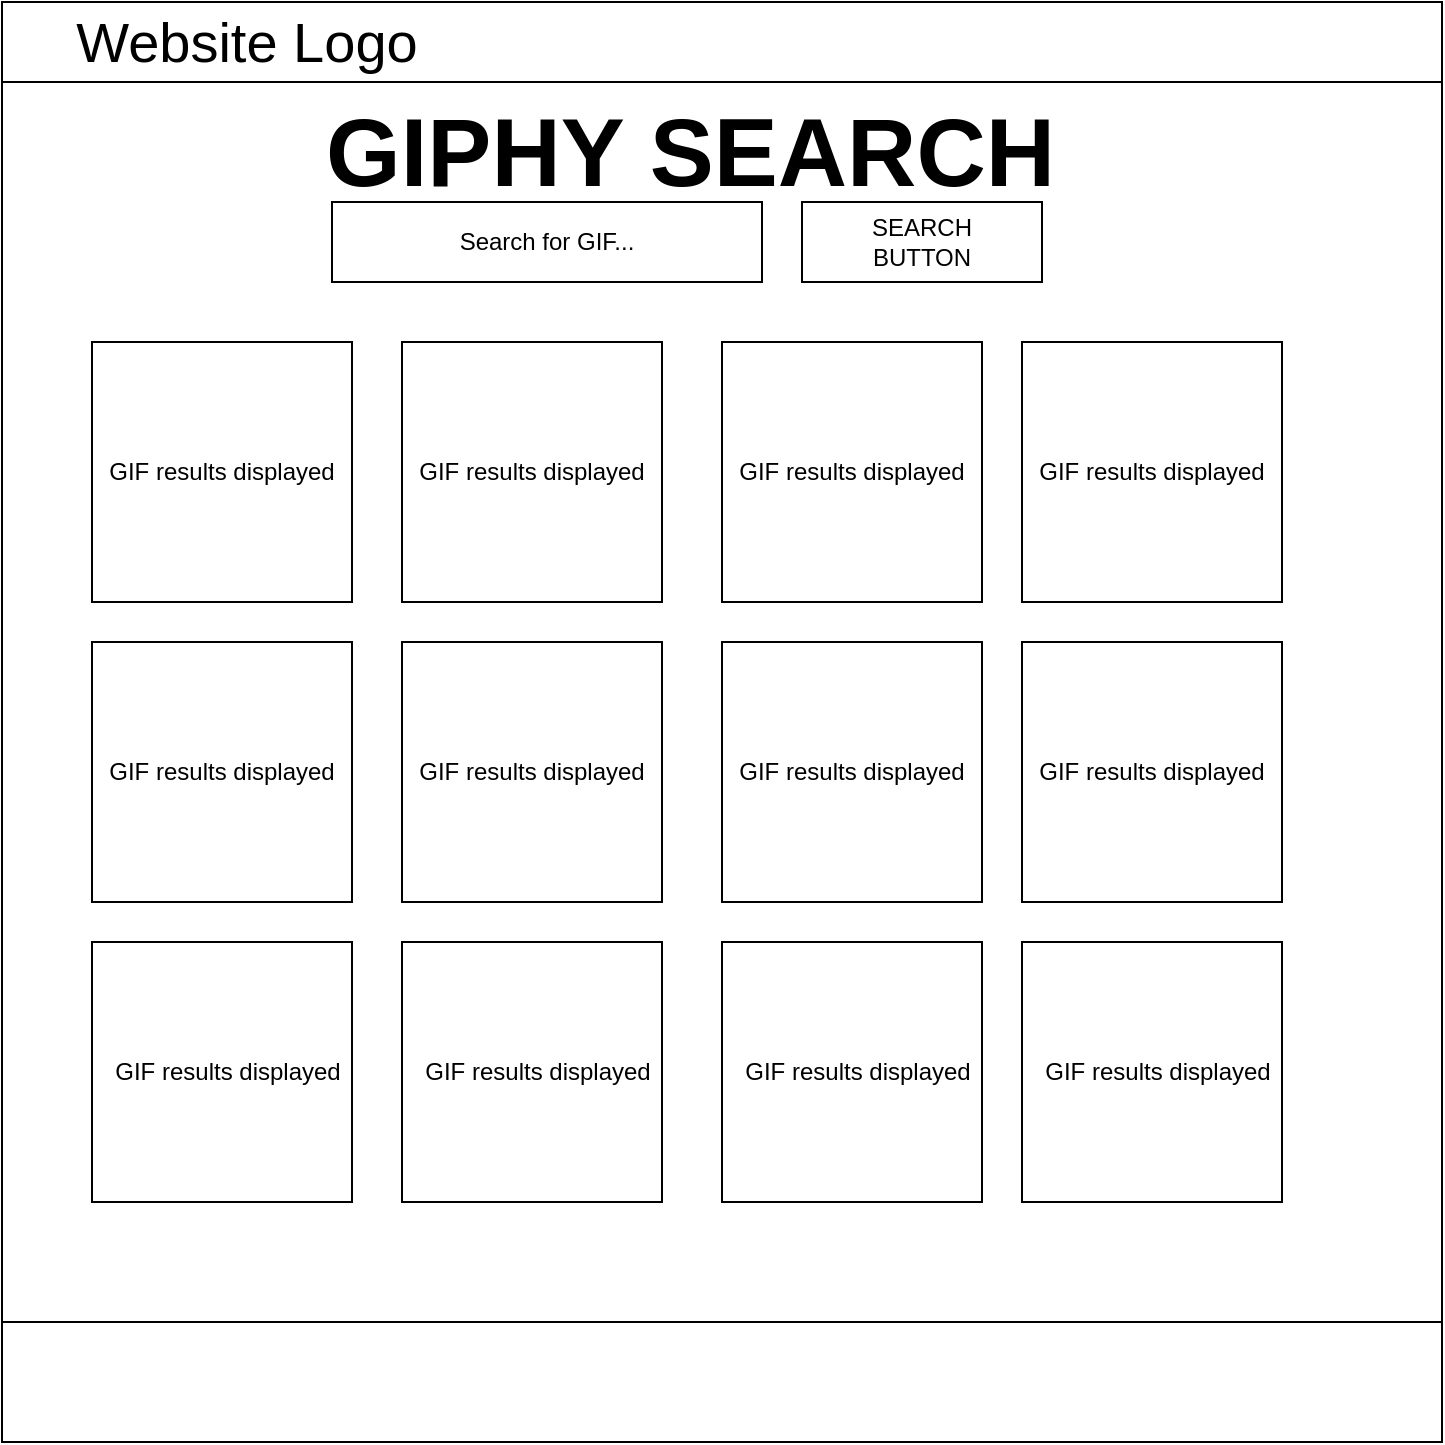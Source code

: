 <mxfile version="24.7.16">
  <diagram name="Page-1" id="O4QpBq0s-QUGAf6Hi9pV">
    <mxGraphModel dx="1434" dy="738" grid="1" gridSize="10" guides="1" tooltips="1" connect="1" arrows="1" fold="1" page="1" pageScale="1" pageWidth="850" pageHeight="1100" math="0" shadow="0">
      <root>
        <mxCell id="0" />
        <mxCell id="1" parent="0" />
        <mxCell id="EX7HJN2xVCYqK3CvbIh4-1" value="" style="whiteSpace=wrap;html=1;aspect=fixed;" vertex="1" parent="1">
          <mxGeometry x="80" y="80" width="720" height="720" as="geometry" />
        </mxCell>
        <mxCell id="EX7HJN2xVCYqK3CvbIh4-2" value="" style="rounded=0;whiteSpace=wrap;html=1;" vertex="1" parent="1">
          <mxGeometry x="80" y="80" width="720" height="40" as="geometry" />
        </mxCell>
        <mxCell id="EX7HJN2xVCYqK3CvbIh4-3" value="" style="rounded=0;whiteSpace=wrap;html=1;" vertex="1" parent="1">
          <mxGeometry x="80" y="740" width="720" height="60" as="geometry" />
        </mxCell>
        <mxCell id="EX7HJN2xVCYqK3CvbIh4-4" value="&lt;h1 style=&quot;margin-top: 0px; font-size: 48px;&quot;&gt;GIPHY SEARCH&lt;/h1&gt;" style="text;html=1;whiteSpace=wrap;overflow=hidden;rounded=0;" vertex="1" parent="1">
          <mxGeometry x="240" y="120" width="370" height="60" as="geometry" />
        </mxCell>
        <mxCell id="EX7HJN2xVCYqK3CvbIh4-5" value="" style="rounded=0;whiteSpace=wrap;html=1;" vertex="1" parent="1">
          <mxGeometry x="245" y="180" width="215" height="40" as="geometry" />
        </mxCell>
        <mxCell id="EX7HJN2xVCYqK3CvbIh4-7" value="Search for GIF..." style="text;html=1;align=center;verticalAlign=middle;whiteSpace=wrap;rounded=0;" vertex="1" parent="1">
          <mxGeometry x="255" y="185" width="195" height="30" as="geometry" />
        </mxCell>
        <mxCell id="EX7HJN2xVCYqK3CvbIh4-9" value="" style="rounded=0;whiteSpace=wrap;html=1;" vertex="1" parent="1">
          <mxGeometry x="480" y="180" width="120" height="40" as="geometry" />
        </mxCell>
        <mxCell id="EX7HJN2xVCYqK3CvbIh4-10" value="SEARCH BUTTON" style="text;html=1;align=center;verticalAlign=middle;whiteSpace=wrap;rounded=0;" vertex="1" parent="1">
          <mxGeometry x="510" y="185" width="60" height="30" as="geometry" />
        </mxCell>
        <mxCell id="EX7HJN2xVCYqK3CvbIh4-13" value="" style="whiteSpace=wrap;html=1;aspect=fixed;" vertex="1" parent="1">
          <mxGeometry x="125" y="250" width="130" height="130" as="geometry" />
        </mxCell>
        <mxCell id="EX7HJN2xVCYqK3CvbIh4-14" value="" style="whiteSpace=wrap;html=1;aspect=fixed;" vertex="1" parent="1">
          <mxGeometry x="280" y="250" width="130" height="130" as="geometry" />
        </mxCell>
        <mxCell id="EX7HJN2xVCYqK3CvbIh4-15" value="" style="whiteSpace=wrap;html=1;aspect=fixed;" vertex="1" parent="1">
          <mxGeometry x="440" y="250" width="130" height="130" as="geometry" />
        </mxCell>
        <mxCell id="EX7HJN2xVCYqK3CvbIh4-16" value="" style="whiteSpace=wrap;html=1;aspect=fixed;" vertex="1" parent="1">
          <mxGeometry x="590" y="250" width="130" height="130" as="geometry" />
        </mxCell>
        <mxCell id="EX7HJN2xVCYqK3CvbIh4-17" value="" style="whiteSpace=wrap;html=1;aspect=fixed;" vertex="1" parent="1">
          <mxGeometry x="125" y="400" width="130" height="130" as="geometry" />
        </mxCell>
        <mxCell id="EX7HJN2xVCYqK3CvbIh4-18" value="" style="whiteSpace=wrap;html=1;aspect=fixed;" vertex="1" parent="1">
          <mxGeometry x="280" y="400" width="130" height="130" as="geometry" />
        </mxCell>
        <mxCell id="EX7HJN2xVCYqK3CvbIh4-19" value="" style="whiteSpace=wrap;html=1;aspect=fixed;" vertex="1" parent="1">
          <mxGeometry x="440" y="400" width="130" height="130" as="geometry" />
        </mxCell>
        <mxCell id="EX7HJN2xVCYqK3CvbIh4-20" value="" style="whiteSpace=wrap;html=1;aspect=fixed;" vertex="1" parent="1">
          <mxGeometry x="590" y="400" width="130" height="130" as="geometry" />
        </mxCell>
        <mxCell id="EX7HJN2xVCYqK3CvbIh4-21" value="" style="whiteSpace=wrap;html=1;aspect=fixed;" vertex="1" parent="1">
          <mxGeometry x="125" y="550" width="130" height="130" as="geometry" />
        </mxCell>
        <mxCell id="EX7HJN2xVCYqK3CvbIh4-22" value="" style="whiteSpace=wrap;html=1;aspect=fixed;" vertex="1" parent="1">
          <mxGeometry x="280" y="550" width="130" height="130" as="geometry" />
        </mxCell>
        <mxCell id="EX7HJN2xVCYqK3CvbIh4-23" value="" style="whiteSpace=wrap;html=1;aspect=fixed;" vertex="1" parent="1">
          <mxGeometry x="440" y="550" width="130" height="130" as="geometry" />
        </mxCell>
        <mxCell id="EX7HJN2xVCYqK3CvbIh4-24" value="" style="whiteSpace=wrap;html=1;aspect=fixed;" vertex="1" parent="1">
          <mxGeometry x="590" y="550" width="130" height="130" as="geometry" />
        </mxCell>
        <mxCell id="EX7HJN2xVCYqK3CvbIh4-25" value="GIF results displayed" style="text;html=1;align=center;verticalAlign=middle;whiteSpace=wrap;rounded=0;" vertex="1" parent="1">
          <mxGeometry x="105" y="270" width="170" height="90" as="geometry" />
        </mxCell>
        <mxCell id="EX7HJN2xVCYqK3CvbIh4-26" value="GIF results displayed" style="text;html=1;align=center;verticalAlign=middle;whiteSpace=wrap;rounded=0;" vertex="1" parent="1">
          <mxGeometry x="260" y="270" width="170" height="90" as="geometry" />
        </mxCell>
        <mxCell id="EX7HJN2xVCYqK3CvbIh4-27" value="GIF results displayed" style="text;html=1;align=center;verticalAlign=middle;whiteSpace=wrap;rounded=0;" vertex="1" parent="1">
          <mxGeometry x="420" y="270" width="170" height="90" as="geometry" />
        </mxCell>
        <mxCell id="EX7HJN2xVCYqK3CvbIh4-28" value="GIF results displayed" style="text;html=1;align=center;verticalAlign=middle;whiteSpace=wrap;rounded=0;" vertex="1" parent="1">
          <mxGeometry x="570" y="270" width="170" height="90" as="geometry" />
        </mxCell>
        <mxCell id="EX7HJN2xVCYqK3CvbIh4-29" value="GIF results displayed" style="text;html=1;align=center;verticalAlign=middle;whiteSpace=wrap;rounded=0;" vertex="1" parent="1">
          <mxGeometry x="105" y="420" width="170" height="90" as="geometry" />
        </mxCell>
        <mxCell id="EX7HJN2xVCYqK3CvbIh4-30" value="GIF results displayed" style="text;html=1;align=center;verticalAlign=middle;whiteSpace=wrap;rounded=0;" vertex="1" parent="1">
          <mxGeometry x="260" y="420" width="170" height="90" as="geometry" />
        </mxCell>
        <mxCell id="EX7HJN2xVCYqK3CvbIh4-31" value="GIF results displayed" style="text;html=1;align=center;verticalAlign=middle;whiteSpace=wrap;rounded=0;" vertex="1" parent="1">
          <mxGeometry x="420" y="420" width="170" height="90" as="geometry" />
        </mxCell>
        <mxCell id="EX7HJN2xVCYqK3CvbIh4-32" value="GIF results displayed" style="text;html=1;align=center;verticalAlign=middle;whiteSpace=wrap;rounded=0;" vertex="1" parent="1">
          <mxGeometry x="570" y="420" width="170" height="90" as="geometry" />
        </mxCell>
        <mxCell id="EX7HJN2xVCYqK3CvbIh4-33" value="GIF results displayed" style="text;html=1;align=center;verticalAlign=middle;whiteSpace=wrap;rounded=0;" vertex="1" parent="1">
          <mxGeometry x="108" y="570" width="170" height="90" as="geometry" />
        </mxCell>
        <mxCell id="EX7HJN2xVCYqK3CvbIh4-34" value="GIF results displayed" style="text;html=1;align=center;verticalAlign=middle;whiteSpace=wrap;rounded=0;" vertex="1" parent="1">
          <mxGeometry x="263" y="570" width="170" height="90" as="geometry" />
        </mxCell>
        <mxCell id="EX7HJN2xVCYqK3CvbIh4-35" value="GIF results displayed" style="text;html=1;align=center;verticalAlign=middle;whiteSpace=wrap;rounded=0;" vertex="1" parent="1">
          <mxGeometry x="423" y="570" width="170" height="90" as="geometry" />
        </mxCell>
        <mxCell id="EX7HJN2xVCYqK3CvbIh4-36" value="GIF results displayed" style="text;html=1;align=center;verticalAlign=middle;whiteSpace=wrap;rounded=0;" vertex="1" parent="1">
          <mxGeometry x="573" y="570" width="170" height="90" as="geometry" />
        </mxCell>
        <mxCell id="EX7HJN2xVCYqK3CvbIh4-37" value="Website Logo" style="text;html=1;align=center;verticalAlign=middle;whiteSpace=wrap;rounded=0;fontSize=28;" vertex="1" parent="1">
          <mxGeometry x="105" y="80" width="195" height="40" as="geometry" />
        </mxCell>
      </root>
    </mxGraphModel>
  </diagram>
</mxfile>
